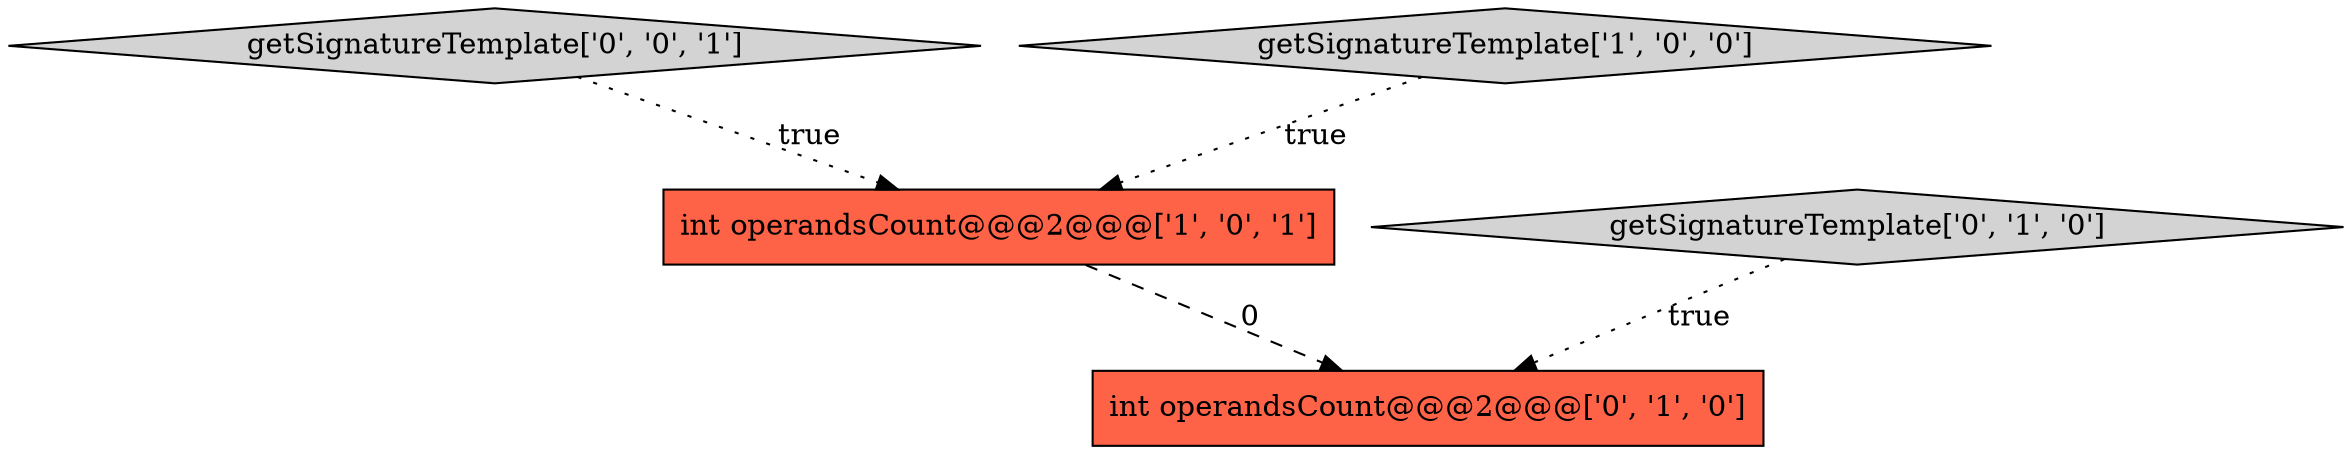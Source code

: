 digraph {
4 [style = filled, label = "getSignatureTemplate['0', '0', '1']", fillcolor = lightgray, shape = diamond image = "AAA0AAABBB3BBB"];
0 [style = filled, label = "getSignatureTemplate['1', '0', '0']", fillcolor = lightgray, shape = diamond image = "AAA0AAABBB1BBB"];
3 [style = filled, label = "getSignatureTemplate['0', '1', '0']", fillcolor = lightgray, shape = diamond image = "AAA0AAABBB2BBB"];
2 [style = filled, label = "int operandsCount@@@2@@@['0', '1', '0']", fillcolor = tomato, shape = box image = "AAA1AAABBB2BBB"];
1 [style = filled, label = "int operandsCount@@@2@@@['1', '0', '1']", fillcolor = tomato, shape = box image = "AAA0AAABBB1BBB"];
1->2 [style = dashed, label="0"];
4->1 [style = dotted, label="true"];
3->2 [style = dotted, label="true"];
0->1 [style = dotted, label="true"];
}
